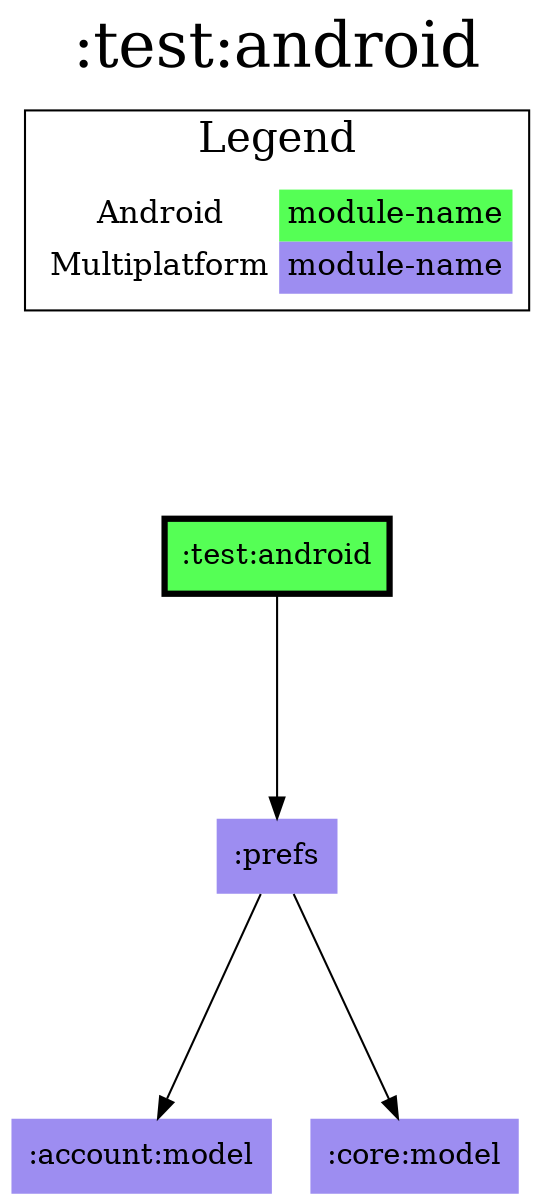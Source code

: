 digraph {
edge ["dir"="forward"]
graph ["dpi"="100","label"=":test:android","labelloc"="t","fontsize"="30","ranksep"="1.5","rankdir"="TB"]
node ["style"="filled"]
":account:model" ["fillcolor"="#9D8DF1","shape"="none"]
":core:model" ["fillcolor"="#9D8DF1","shape"="none"]
":prefs" ["fillcolor"="#9D8DF1","shape"="none"]
":test:android" ["fillcolor"="#55FF55","color"="black","penwidth"="3","shape"="box"]
{
edge ["dir"="none"]
graph ["rank"="same"]
":test:android"
}
":prefs" -> ":account:model"
":prefs" -> ":core:model"
":test:android" -> ":prefs"
subgraph "cluster_legend" {
edge ["dir"="none"]
graph ["label"="Legend","fontsize"="20"]
"Legend" ["style"="filled","fillcolor"="#FFFFFF","shape"="none","margin"="0","fontsize"="15","label"=<
<TABLE BORDER="0" CELLBORDER="0" CELLSPACING="0" CELLPADDING="4">
<TR><TD>Android</TD><TD BGCOLOR="#55FF55">module-name</TD></TR>
<TR><TD>Multiplatform</TD><TD BGCOLOR="#9D8DF1">module-name</TD></TR>
</TABLE>
>]
} -> ":test:android" ["style"="invis"]
}
